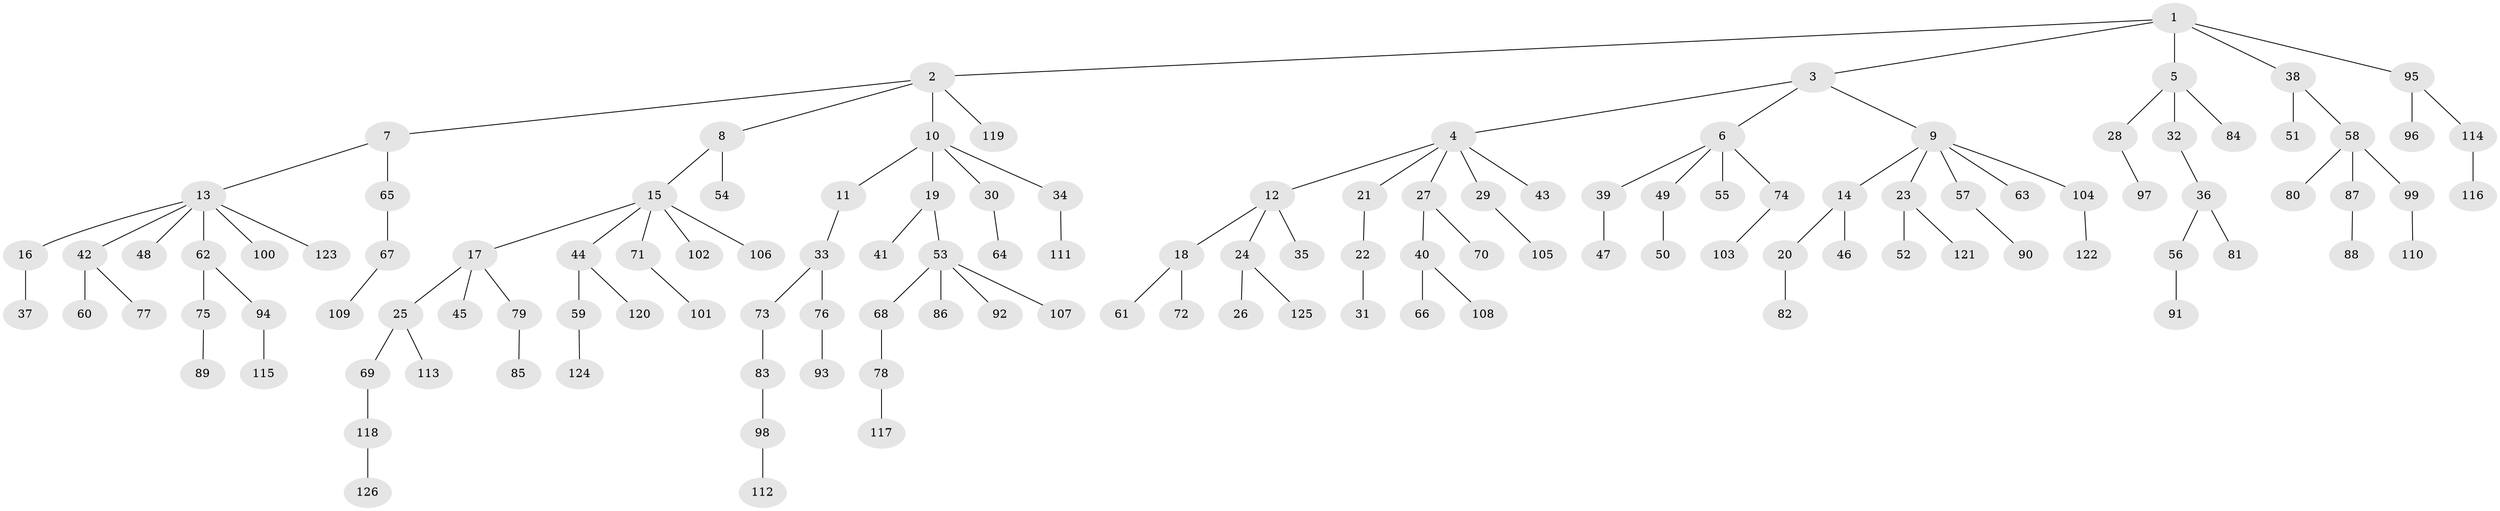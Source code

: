 // coarse degree distribution, {2: 0.31746031746031744, 1: 0.47619047619047616, 5: 0.047619047619047616, 3: 0.06349206349206349, 7: 0.015873015873015872, 4: 0.07936507936507936}
// Generated by graph-tools (version 1.1) at 2025/37/03/04/25 23:37:26]
// undirected, 126 vertices, 125 edges
graph export_dot {
  node [color=gray90,style=filled];
  1;
  2;
  3;
  4;
  5;
  6;
  7;
  8;
  9;
  10;
  11;
  12;
  13;
  14;
  15;
  16;
  17;
  18;
  19;
  20;
  21;
  22;
  23;
  24;
  25;
  26;
  27;
  28;
  29;
  30;
  31;
  32;
  33;
  34;
  35;
  36;
  37;
  38;
  39;
  40;
  41;
  42;
  43;
  44;
  45;
  46;
  47;
  48;
  49;
  50;
  51;
  52;
  53;
  54;
  55;
  56;
  57;
  58;
  59;
  60;
  61;
  62;
  63;
  64;
  65;
  66;
  67;
  68;
  69;
  70;
  71;
  72;
  73;
  74;
  75;
  76;
  77;
  78;
  79;
  80;
  81;
  82;
  83;
  84;
  85;
  86;
  87;
  88;
  89;
  90;
  91;
  92;
  93;
  94;
  95;
  96;
  97;
  98;
  99;
  100;
  101;
  102;
  103;
  104;
  105;
  106;
  107;
  108;
  109;
  110;
  111;
  112;
  113;
  114;
  115;
  116;
  117;
  118;
  119;
  120;
  121;
  122;
  123;
  124;
  125;
  126;
  1 -- 2;
  1 -- 3;
  1 -- 5;
  1 -- 38;
  1 -- 95;
  2 -- 7;
  2 -- 8;
  2 -- 10;
  2 -- 119;
  3 -- 4;
  3 -- 6;
  3 -- 9;
  4 -- 12;
  4 -- 21;
  4 -- 27;
  4 -- 29;
  4 -- 43;
  5 -- 28;
  5 -- 32;
  5 -- 84;
  6 -- 39;
  6 -- 49;
  6 -- 55;
  6 -- 74;
  7 -- 13;
  7 -- 65;
  8 -- 15;
  8 -- 54;
  9 -- 14;
  9 -- 23;
  9 -- 57;
  9 -- 63;
  9 -- 104;
  10 -- 11;
  10 -- 19;
  10 -- 30;
  10 -- 34;
  11 -- 33;
  12 -- 18;
  12 -- 24;
  12 -- 35;
  13 -- 16;
  13 -- 42;
  13 -- 48;
  13 -- 62;
  13 -- 100;
  13 -- 123;
  14 -- 20;
  14 -- 46;
  15 -- 17;
  15 -- 44;
  15 -- 71;
  15 -- 102;
  15 -- 106;
  16 -- 37;
  17 -- 25;
  17 -- 45;
  17 -- 79;
  18 -- 61;
  18 -- 72;
  19 -- 41;
  19 -- 53;
  20 -- 82;
  21 -- 22;
  22 -- 31;
  23 -- 52;
  23 -- 121;
  24 -- 26;
  24 -- 125;
  25 -- 69;
  25 -- 113;
  27 -- 40;
  27 -- 70;
  28 -- 97;
  29 -- 105;
  30 -- 64;
  32 -- 36;
  33 -- 73;
  33 -- 76;
  34 -- 111;
  36 -- 56;
  36 -- 81;
  38 -- 51;
  38 -- 58;
  39 -- 47;
  40 -- 66;
  40 -- 108;
  42 -- 60;
  42 -- 77;
  44 -- 59;
  44 -- 120;
  49 -- 50;
  53 -- 68;
  53 -- 86;
  53 -- 92;
  53 -- 107;
  56 -- 91;
  57 -- 90;
  58 -- 80;
  58 -- 87;
  58 -- 99;
  59 -- 124;
  62 -- 75;
  62 -- 94;
  65 -- 67;
  67 -- 109;
  68 -- 78;
  69 -- 118;
  71 -- 101;
  73 -- 83;
  74 -- 103;
  75 -- 89;
  76 -- 93;
  78 -- 117;
  79 -- 85;
  83 -- 98;
  87 -- 88;
  94 -- 115;
  95 -- 96;
  95 -- 114;
  98 -- 112;
  99 -- 110;
  104 -- 122;
  114 -- 116;
  118 -- 126;
}
